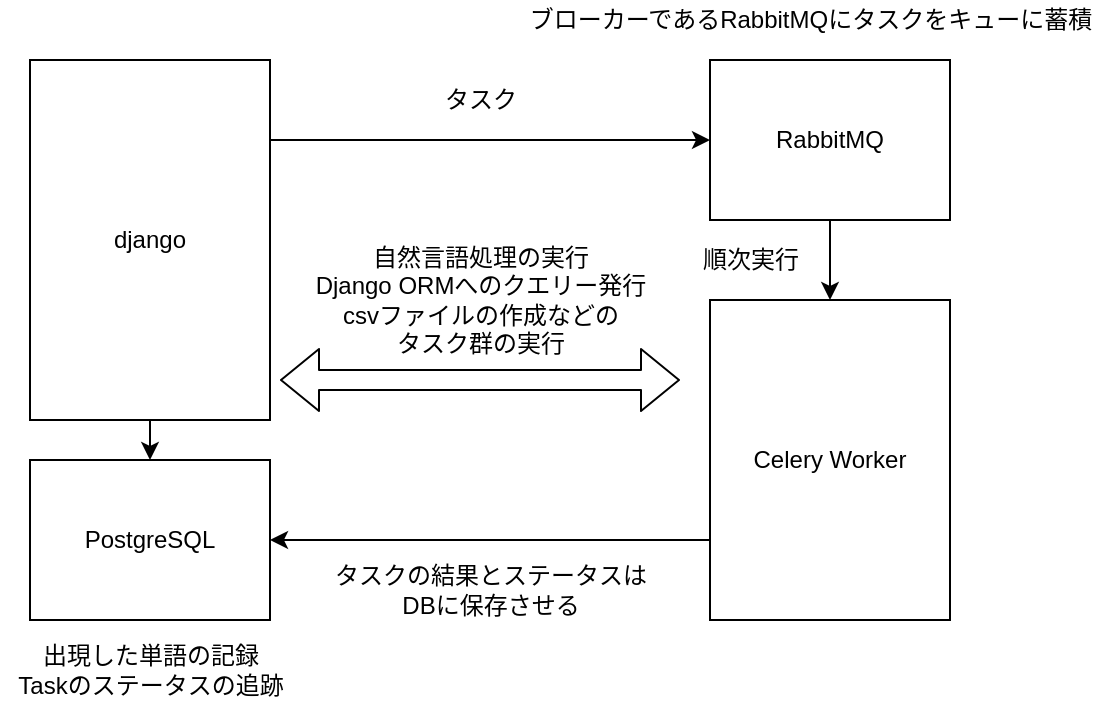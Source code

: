 <mxfile>
    <diagram id="1q7ZVM_jEvFURxvsKdAn" name="ページ1">
        <mxGraphModel dx="854" dy="478" grid="1" gridSize="10" guides="1" tooltips="1" connect="1" arrows="1" fold="1" page="1" pageScale="1" pageWidth="827" pageHeight="1169" math="0" shadow="0">
            <root>
                <mxCell id="0"/>
                <mxCell id="1" parent="0"/>
                <mxCell id="14" style="edgeStyle=none;html=1;exitX=0.5;exitY=1;exitDx=0;exitDy=0;entryX=0.5;entryY=0;entryDx=0;entryDy=0;" edge="1" parent="1" source="2" target="11">
                    <mxGeometry relative="1" as="geometry"/>
                </mxCell>
                <mxCell id="21" style="edgeStyle=none;html=1;entryX=0;entryY=0.5;entryDx=0;entryDy=0;" edge="1" parent="1" target="3">
                    <mxGeometry relative="1" as="geometry">
                        <mxPoint x="180" y="80" as="sourcePoint"/>
                    </mxGeometry>
                </mxCell>
                <mxCell id="2" value="django" style="whiteSpace=wrap;html=1;" vertex="1" parent="1">
                    <mxGeometry x="60" y="40" width="120" height="180" as="geometry"/>
                </mxCell>
                <mxCell id="15" style="edgeStyle=none;html=1;exitX=0.5;exitY=1;exitDx=0;exitDy=0;entryX=0.5;entryY=0;entryDx=0;entryDy=0;" edge="1" parent="1" source="3" target="7">
                    <mxGeometry relative="1" as="geometry">
                        <mxPoint x="330" y="130" as="targetPoint"/>
                    </mxGeometry>
                </mxCell>
                <mxCell id="3" value="RabbitMQ" style="whiteSpace=wrap;html=1;" vertex="1" parent="1">
                    <mxGeometry x="400" y="40" width="120" height="80" as="geometry"/>
                </mxCell>
                <mxCell id="4" value="ブローカーであるRabbitMQにタスクをキューに蓄積" style="text;html=1;align=center;verticalAlign=middle;resizable=0;points=[];autosize=1;strokeColor=none;fillColor=none;" vertex="1" parent="1">
                    <mxGeometry x="300" y="10" width="300" height="20" as="geometry"/>
                </mxCell>
                <mxCell id="7" value="Celery Worker" style="whiteSpace=wrap;html=1;" vertex="1" parent="1">
                    <mxGeometry x="400" y="160" width="120" height="160" as="geometry"/>
                </mxCell>
                <mxCell id="9" value="自然言語処理の実行&lt;br&gt;Django ORMへのクエリー発行&lt;br&gt;csvファイルの作成などの&lt;br&gt;タスク群の実行" style="text;html=1;align=center;verticalAlign=middle;resizable=0;points=[];autosize=1;strokeColor=none;fillColor=none;" vertex="1" parent="1">
                    <mxGeometry x="195" y="130" width="180" height="60" as="geometry"/>
                </mxCell>
                <mxCell id="11" value="PostgreSQL" style="whiteSpace=wrap;html=1;" vertex="1" parent="1">
                    <mxGeometry x="60" y="240" width="120" height="80" as="geometry"/>
                </mxCell>
                <mxCell id="12" value="出現した単語の記録&lt;br&gt;Taskのステータスの追跡" style="text;html=1;align=center;verticalAlign=middle;resizable=0;points=[];autosize=1;strokeColor=none;fillColor=none;" vertex="1" parent="1">
                    <mxGeometry x="45" y="330" width="150" height="30" as="geometry"/>
                </mxCell>
                <mxCell id="22" value="タスク" style="text;html=1;align=center;verticalAlign=middle;resizable=0;points=[];autosize=1;strokeColor=none;fillColor=none;" vertex="1" parent="1">
                    <mxGeometry x="260" y="50" width="50" height="20" as="geometry"/>
                </mxCell>
                <mxCell id="24" value="順次実行" style="text;html=1;align=center;verticalAlign=middle;resizable=0;points=[];autosize=1;strokeColor=none;fillColor=none;" vertex="1" parent="1">
                    <mxGeometry x="390" y="130" width="60" height="20" as="geometry"/>
                </mxCell>
                <mxCell id="25" value="" style="shape=flexArrow;endArrow=classic;startArrow=classic;html=1;" edge="1" parent="1">
                    <mxGeometry width="100" height="100" relative="1" as="geometry">
                        <mxPoint x="185" y="200" as="sourcePoint"/>
                        <mxPoint x="385" y="200" as="targetPoint"/>
                    </mxGeometry>
                </mxCell>
                <mxCell id="27" value="" style="endArrow=classic;html=1;exitX=0;exitY=0.75;exitDx=0;exitDy=0;entryX=1;entryY=0.5;entryDx=0;entryDy=0;" edge="1" parent="1" source="7" target="11">
                    <mxGeometry width="50" height="50" relative="1" as="geometry">
                        <mxPoint x="220" y="310" as="sourcePoint"/>
                        <mxPoint x="270" y="260" as="targetPoint"/>
                    </mxGeometry>
                </mxCell>
                <mxCell id="30" value="タスクの結果とステータスは&lt;br&gt;DBに保存させる" style="text;html=1;align=center;verticalAlign=middle;resizable=0;points=[];autosize=1;strokeColor=none;fillColor=none;" vertex="1" parent="1">
                    <mxGeometry x="205" y="290" width="170" height="30" as="geometry"/>
                </mxCell>
            </root>
        </mxGraphModel>
    </diagram>
</mxfile>